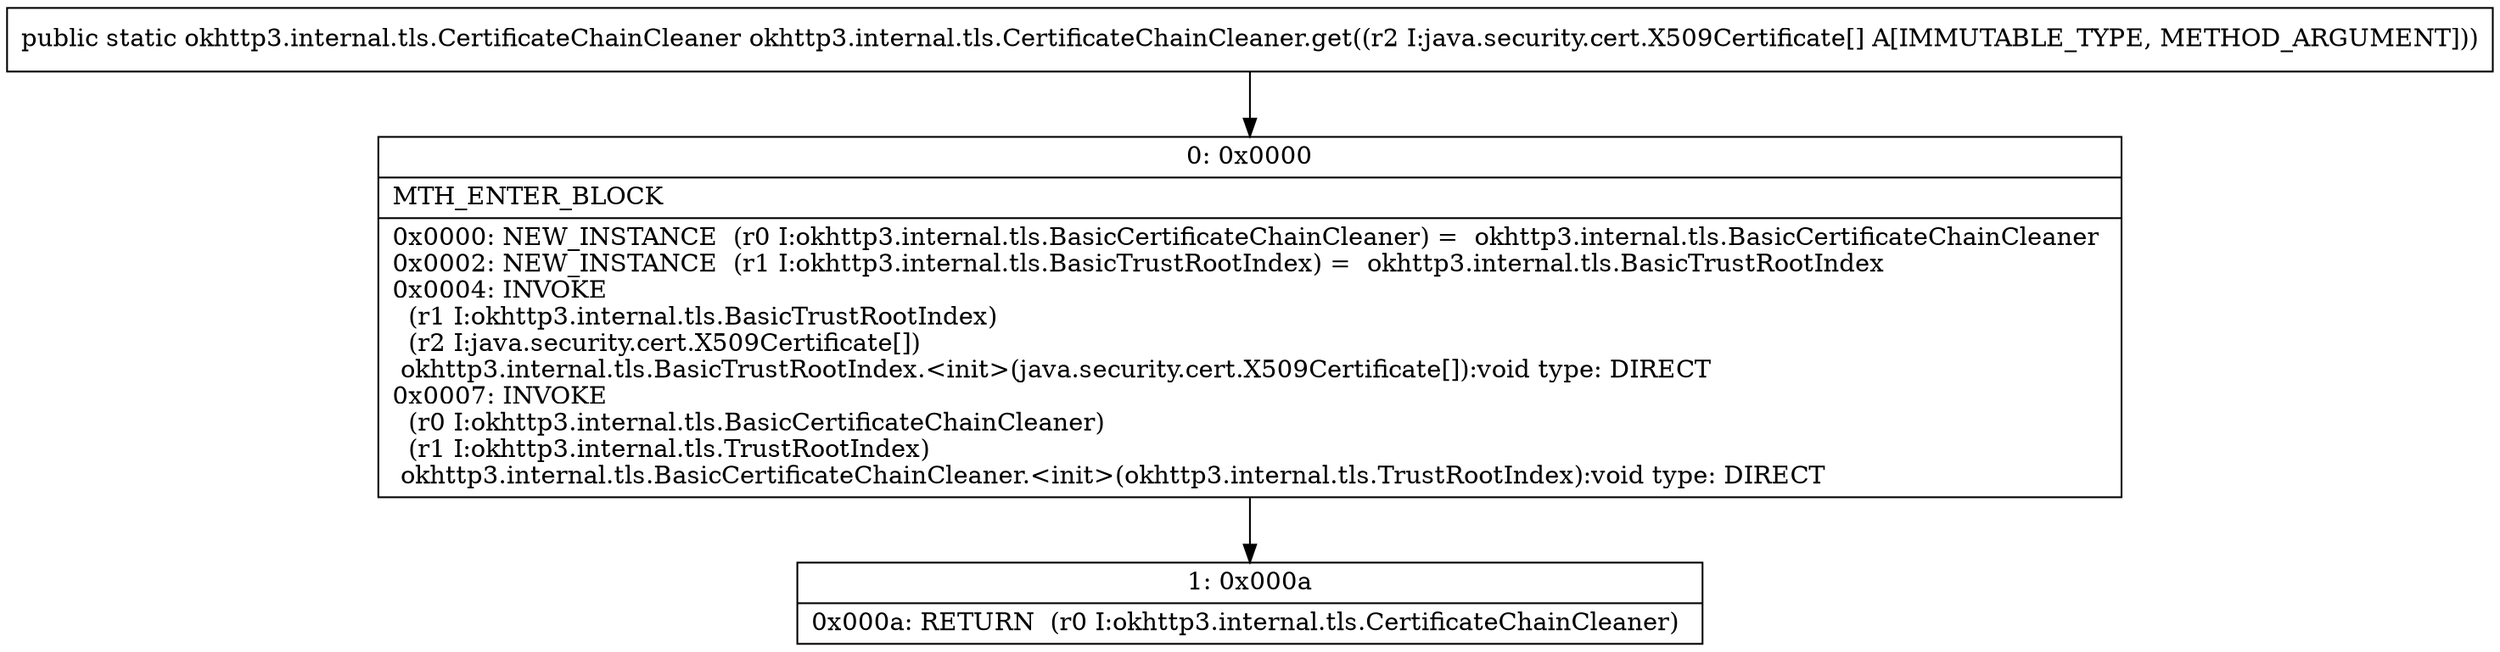 digraph "CFG forokhttp3.internal.tls.CertificateChainCleaner.get([Ljava\/security\/cert\/X509Certificate;)Lokhttp3\/internal\/tls\/CertificateChainCleaner;" {
Node_0 [shape=record,label="{0\:\ 0x0000|MTH_ENTER_BLOCK\l|0x0000: NEW_INSTANCE  (r0 I:okhttp3.internal.tls.BasicCertificateChainCleaner) =  okhttp3.internal.tls.BasicCertificateChainCleaner \l0x0002: NEW_INSTANCE  (r1 I:okhttp3.internal.tls.BasicTrustRootIndex) =  okhttp3.internal.tls.BasicTrustRootIndex \l0x0004: INVOKE  \l  (r1 I:okhttp3.internal.tls.BasicTrustRootIndex)\l  (r2 I:java.security.cert.X509Certificate[])\l okhttp3.internal.tls.BasicTrustRootIndex.\<init\>(java.security.cert.X509Certificate[]):void type: DIRECT \l0x0007: INVOKE  \l  (r0 I:okhttp3.internal.tls.BasicCertificateChainCleaner)\l  (r1 I:okhttp3.internal.tls.TrustRootIndex)\l okhttp3.internal.tls.BasicCertificateChainCleaner.\<init\>(okhttp3.internal.tls.TrustRootIndex):void type: DIRECT \l}"];
Node_1 [shape=record,label="{1\:\ 0x000a|0x000a: RETURN  (r0 I:okhttp3.internal.tls.CertificateChainCleaner) \l}"];
MethodNode[shape=record,label="{public static okhttp3.internal.tls.CertificateChainCleaner okhttp3.internal.tls.CertificateChainCleaner.get((r2 I:java.security.cert.X509Certificate[] A[IMMUTABLE_TYPE, METHOD_ARGUMENT])) }"];
MethodNode -> Node_0;
Node_0 -> Node_1;
}

